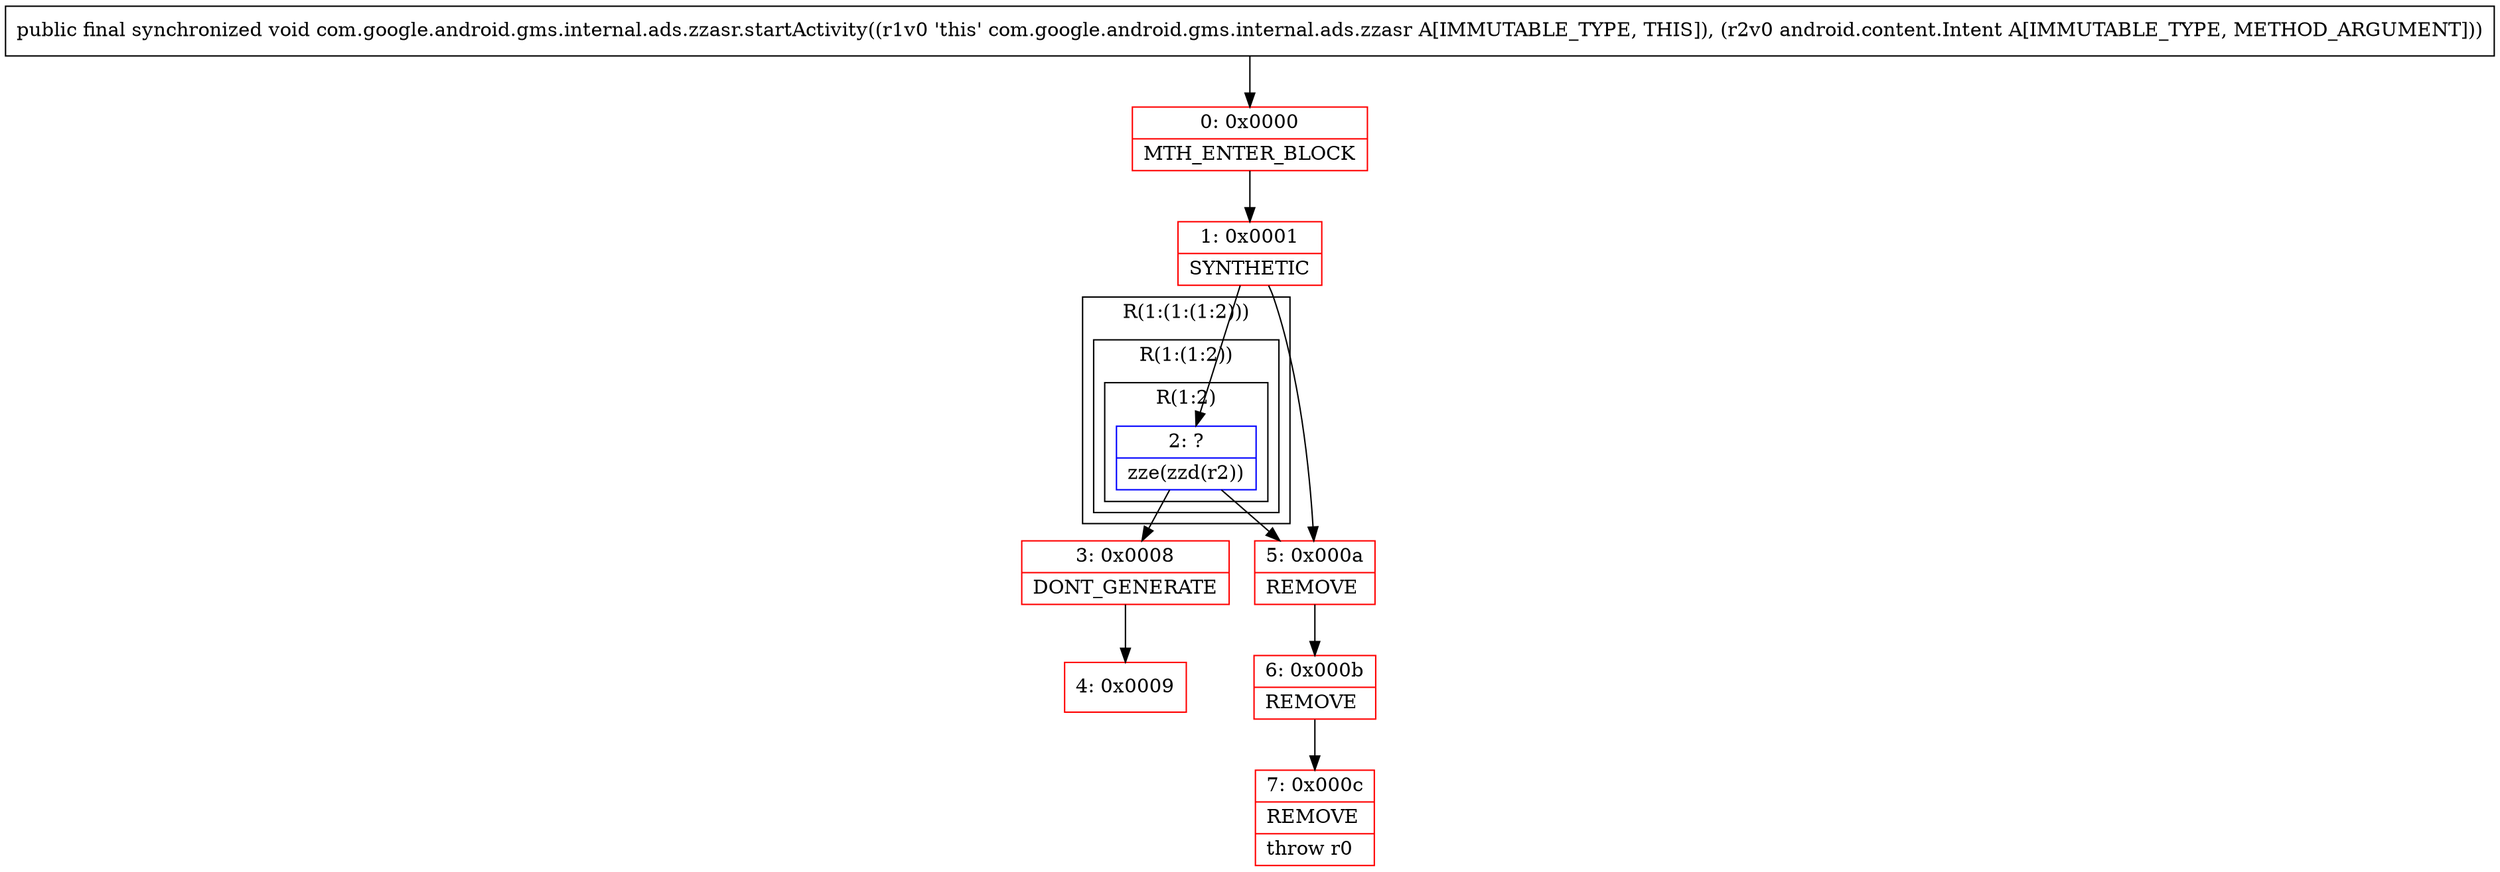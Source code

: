 digraph "CFG forcom.google.android.gms.internal.ads.zzasr.startActivity(Landroid\/content\/Intent;)V" {
subgraph cluster_Region_1134281347 {
label = "R(1:(1:(1:2)))";
node [shape=record,color=blue];
subgraph cluster_Region_937271979 {
label = "R(1:(1:2))";
node [shape=record,color=blue];
subgraph cluster_Region_23855102 {
label = "R(1:2)";
node [shape=record,color=blue];
Node_2 [shape=record,label="{2\:\ ?|zze(zzd(r2))\l}"];
}
}
}
Node_0 [shape=record,color=red,label="{0\:\ 0x0000|MTH_ENTER_BLOCK\l}"];
Node_1 [shape=record,color=red,label="{1\:\ 0x0001|SYNTHETIC\l}"];
Node_3 [shape=record,color=red,label="{3\:\ 0x0008|DONT_GENERATE\l}"];
Node_4 [shape=record,color=red,label="{4\:\ 0x0009}"];
Node_5 [shape=record,color=red,label="{5\:\ 0x000a|REMOVE\l}"];
Node_6 [shape=record,color=red,label="{6\:\ 0x000b|REMOVE\l}"];
Node_7 [shape=record,color=red,label="{7\:\ 0x000c|REMOVE\l|throw r0\l}"];
MethodNode[shape=record,label="{public final synchronized void com.google.android.gms.internal.ads.zzasr.startActivity((r1v0 'this' com.google.android.gms.internal.ads.zzasr A[IMMUTABLE_TYPE, THIS]), (r2v0 android.content.Intent A[IMMUTABLE_TYPE, METHOD_ARGUMENT])) }"];
MethodNode -> Node_0;
Node_2 -> Node_3;
Node_2 -> Node_5;
Node_0 -> Node_1;
Node_1 -> Node_2;
Node_1 -> Node_5;
Node_3 -> Node_4;
Node_5 -> Node_6;
Node_6 -> Node_7;
}

